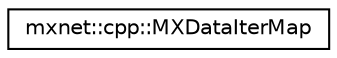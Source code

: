 digraph "Graphical Class Hierarchy"
{
  edge [fontname="Helvetica",fontsize="10",labelfontname="Helvetica",labelfontsize="10"];
  node [fontname="Helvetica",fontsize="10",shape=record];
  rankdir="LR";
  Node1 [label="mxnet::cpp::MXDataIterMap",height=0.2,width=0.4,color="black", fillcolor="white", style="filled",URL="$classmxnet_1_1cpp_1_1MXDataIterMap.html"];
}
